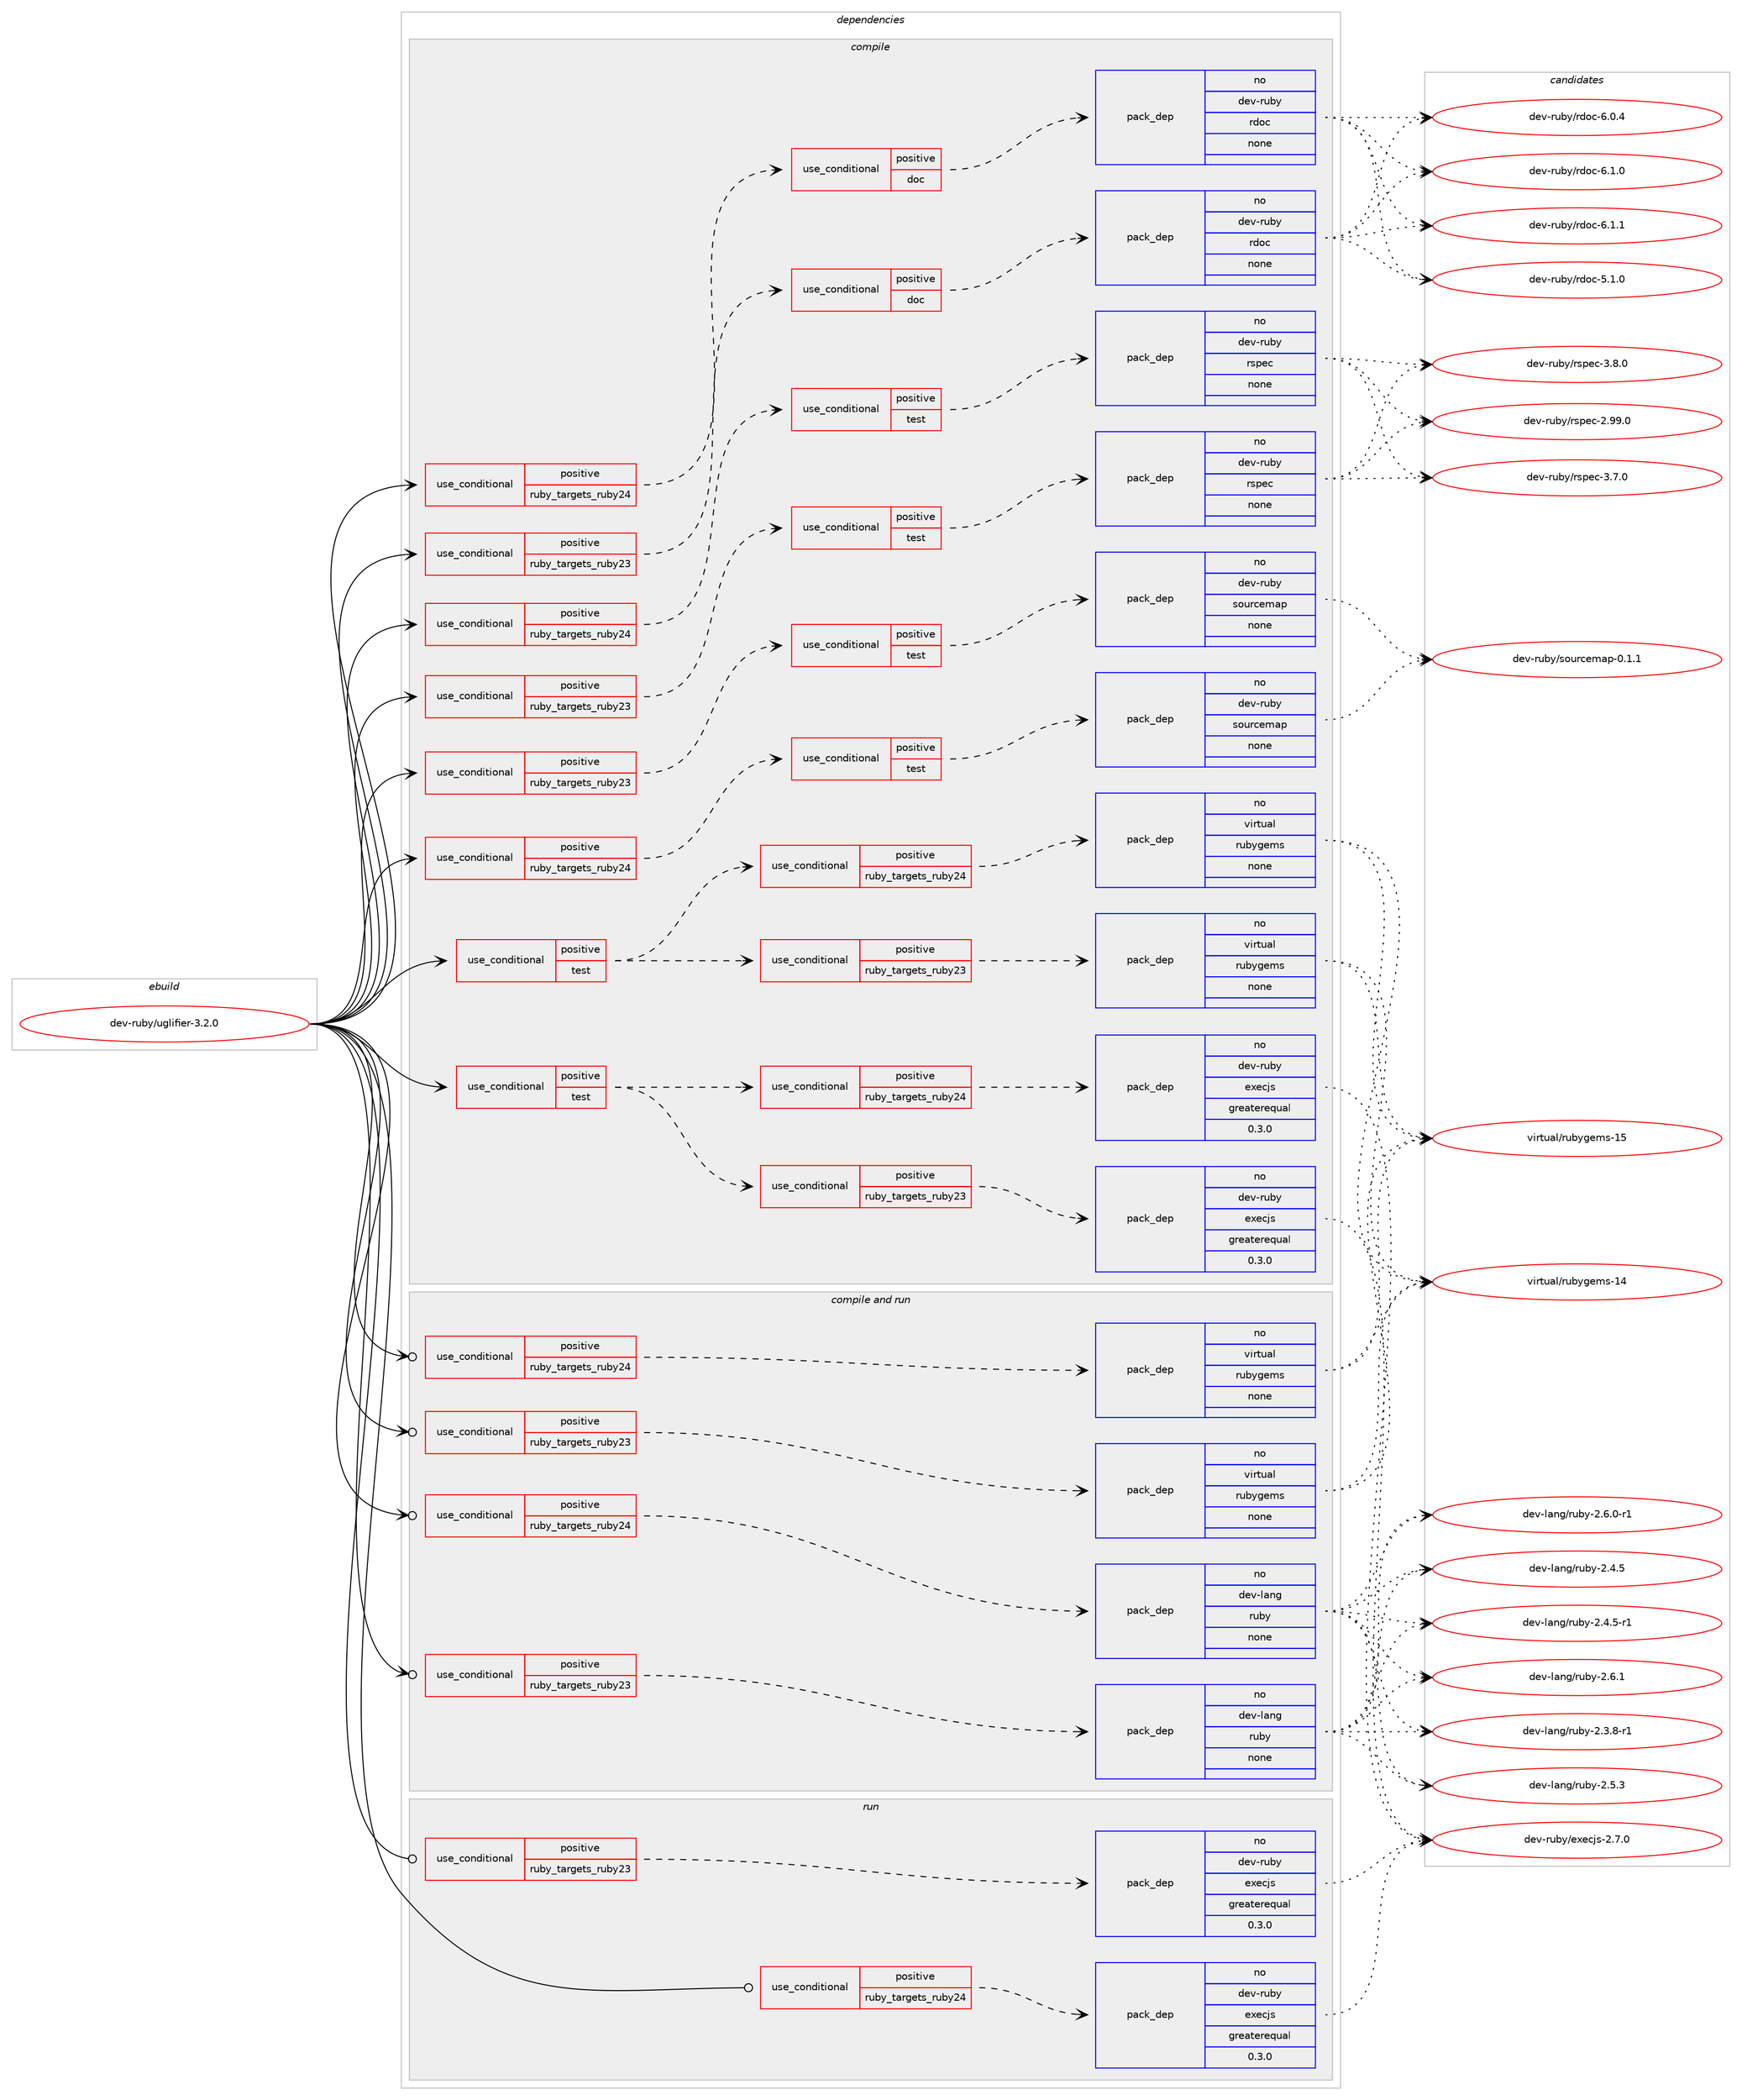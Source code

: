 digraph prolog {

# *************
# Graph options
# *************

newrank=true;
concentrate=true;
compound=true;
graph [rankdir=LR,fontname=Helvetica,fontsize=10,ranksep=1.5];#, ranksep=2.5, nodesep=0.2];
edge  [arrowhead=vee];
node  [fontname=Helvetica,fontsize=10];

# **********
# The ebuild
# **********

subgraph cluster_leftcol {
color=gray;
rank=same;
label=<<i>ebuild</i>>;
id [label="dev-ruby/uglifier-3.2.0", color=red, width=4, href="../dev-ruby/uglifier-3.2.0.svg"];
}

# ****************
# The dependencies
# ****************

subgraph cluster_midcol {
color=gray;
label=<<i>dependencies</i>>;
subgraph cluster_compile {
fillcolor="#eeeeee";
style=filled;
label=<<i>compile</i>>;
subgraph cond421486 {
dependency1535765 [label=<<TABLE BORDER="0" CELLBORDER="1" CELLSPACING="0" CELLPADDING="4"><TR><TD ROWSPAN="3" CELLPADDING="10">use_conditional</TD></TR><TR><TD>positive</TD></TR><TR><TD>ruby_targets_ruby23</TD></TR></TABLE>>, shape=none, color=red];
subgraph cond421487 {
dependency1535766 [label=<<TABLE BORDER="0" CELLBORDER="1" CELLSPACING="0" CELLPADDING="4"><TR><TD ROWSPAN="3" CELLPADDING="10">use_conditional</TD></TR><TR><TD>positive</TD></TR><TR><TD>doc</TD></TR></TABLE>>, shape=none, color=red];
subgraph pack1090763 {
dependency1535767 [label=<<TABLE BORDER="0" CELLBORDER="1" CELLSPACING="0" CELLPADDING="4" WIDTH="220"><TR><TD ROWSPAN="6" CELLPADDING="30">pack_dep</TD></TR><TR><TD WIDTH="110">no</TD></TR><TR><TD>dev-ruby</TD></TR><TR><TD>rdoc</TD></TR><TR><TD>none</TD></TR><TR><TD></TD></TR></TABLE>>, shape=none, color=blue];
}
dependency1535766:e -> dependency1535767:w [weight=20,style="dashed",arrowhead="vee"];
}
dependency1535765:e -> dependency1535766:w [weight=20,style="dashed",arrowhead="vee"];
}
id:e -> dependency1535765:w [weight=20,style="solid",arrowhead="vee"];
subgraph cond421488 {
dependency1535768 [label=<<TABLE BORDER="0" CELLBORDER="1" CELLSPACING="0" CELLPADDING="4"><TR><TD ROWSPAN="3" CELLPADDING="10">use_conditional</TD></TR><TR><TD>positive</TD></TR><TR><TD>ruby_targets_ruby23</TD></TR></TABLE>>, shape=none, color=red];
subgraph cond421489 {
dependency1535769 [label=<<TABLE BORDER="0" CELLBORDER="1" CELLSPACING="0" CELLPADDING="4"><TR><TD ROWSPAN="3" CELLPADDING="10">use_conditional</TD></TR><TR><TD>positive</TD></TR><TR><TD>test</TD></TR></TABLE>>, shape=none, color=red];
subgraph pack1090764 {
dependency1535770 [label=<<TABLE BORDER="0" CELLBORDER="1" CELLSPACING="0" CELLPADDING="4" WIDTH="220"><TR><TD ROWSPAN="6" CELLPADDING="30">pack_dep</TD></TR><TR><TD WIDTH="110">no</TD></TR><TR><TD>dev-ruby</TD></TR><TR><TD>rspec</TD></TR><TR><TD>none</TD></TR><TR><TD></TD></TR></TABLE>>, shape=none, color=blue];
}
dependency1535769:e -> dependency1535770:w [weight=20,style="dashed",arrowhead="vee"];
}
dependency1535768:e -> dependency1535769:w [weight=20,style="dashed",arrowhead="vee"];
}
id:e -> dependency1535768:w [weight=20,style="solid",arrowhead="vee"];
subgraph cond421490 {
dependency1535771 [label=<<TABLE BORDER="0" CELLBORDER="1" CELLSPACING="0" CELLPADDING="4"><TR><TD ROWSPAN="3" CELLPADDING="10">use_conditional</TD></TR><TR><TD>positive</TD></TR><TR><TD>ruby_targets_ruby23</TD></TR></TABLE>>, shape=none, color=red];
subgraph cond421491 {
dependency1535772 [label=<<TABLE BORDER="0" CELLBORDER="1" CELLSPACING="0" CELLPADDING="4"><TR><TD ROWSPAN="3" CELLPADDING="10">use_conditional</TD></TR><TR><TD>positive</TD></TR><TR><TD>test</TD></TR></TABLE>>, shape=none, color=red];
subgraph pack1090765 {
dependency1535773 [label=<<TABLE BORDER="0" CELLBORDER="1" CELLSPACING="0" CELLPADDING="4" WIDTH="220"><TR><TD ROWSPAN="6" CELLPADDING="30">pack_dep</TD></TR><TR><TD WIDTH="110">no</TD></TR><TR><TD>dev-ruby</TD></TR><TR><TD>sourcemap</TD></TR><TR><TD>none</TD></TR><TR><TD></TD></TR></TABLE>>, shape=none, color=blue];
}
dependency1535772:e -> dependency1535773:w [weight=20,style="dashed",arrowhead="vee"];
}
dependency1535771:e -> dependency1535772:w [weight=20,style="dashed",arrowhead="vee"];
}
id:e -> dependency1535771:w [weight=20,style="solid",arrowhead="vee"];
subgraph cond421492 {
dependency1535774 [label=<<TABLE BORDER="0" CELLBORDER="1" CELLSPACING="0" CELLPADDING="4"><TR><TD ROWSPAN="3" CELLPADDING="10">use_conditional</TD></TR><TR><TD>positive</TD></TR><TR><TD>ruby_targets_ruby24</TD></TR></TABLE>>, shape=none, color=red];
subgraph cond421493 {
dependency1535775 [label=<<TABLE BORDER="0" CELLBORDER="1" CELLSPACING="0" CELLPADDING="4"><TR><TD ROWSPAN="3" CELLPADDING="10">use_conditional</TD></TR><TR><TD>positive</TD></TR><TR><TD>doc</TD></TR></TABLE>>, shape=none, color=red];
subgraph pack1090766 {
dependency1535776 [label=<<TABLE BORDER="0" CELLBORDER="1" CELLSPACING="0" CELLPADDING="4" WIDTH="220"><TR><TD ROWSPAN="6" CELLPADDING="30">pack_dep</TD></TR><TR><TD WIDTH="110">no</TD></TR><TR><TD>dev-ruby</TD></TR><TR><TD>rdoc</TD></TR><TR><TD>none</TD></TR><TR><TD></TD></TR></TABLE>>, shape=none, color=blue];
}
dependency1535775:e -> dependency1535776:w [weight=20,style="dashed",arrowhead="vee"];
}
dependency1535774:e -> dependency1535775:w [weight=20,style="dashed",arrowhead="vee"];
}
id:e -> dependency1535774:w [weight=20,style="solid",arrowhead="vee"];
subgraph cond421494 {
dependency1535777 [label=<<TABLE BORDER="0" CELLBORDER="1" CELLSPACING="0" CELLPADDING="4"><TR><TD ROWSPAN="3" CELLPADDING="10">use_conditional</TD></TR><TR><TD>positive</TD></TR><TR><TD>ruby_targets_ruby24</TD></TR></TABLE>>, shape=none, color=red];
subgraph cond421495 {
dependency1535778 [label=<<TABLE BORDER="0" CELLBORDER="1" CELLSPACING="0" CELLPADDING="4"><TR><TD ROWSPAN="3" CELLPADDING="10">use_conditional</TD></TR><TR><TD>positive</TD></TR><TR><TD>test</TD></TR></TABLE>>, shape=none, color=red];
subgraph pack1090767 {
dependency1535779 [label=<<TABLE BORDER="0" CELLBORDER="1" CELLSPACING="0" CELLPADDING="4" WIDTH="220"><TR><TD ROWSPAN="6" CELLPADDING="30">pack_dep</TD></TR><TR><TD WIDTH="110">no</TD></TR><TR><TD>dev-ruby</TD></TR><TR><TD>rspec</TD></TR><TR><TD>none</TD></TR><TR><TD></TD></TR></TABLE>>, shape=none, color=blue];
}
dependency1535778:e -> dependency1535779:w [weight=20,style="dashed",arrowhead="vee"];
}
dependency1535777:e -> dependency1535778:w [weight=20,style="dashed",arrowhead="vee"];
}
id:e -> dependency1535777:w [weight=20,style="solid",arrowhead="vee"];
subgraph cond421496 {
dependency1535780 [label=<<TABLE BORDER="0" CELLBORDER="1" CELLSPACING="0" CELLPADDING="4"><TR><TD ROWSPAN="3" CELLPADDING="10">use_conditional</TD></TR><TR><TD>positive</TD></TR><TR><TD>ruby_targets_ruby24</TD></TR></TABLE>>, shape=none, color=red];
subgraph cond421497 {
dependency1535781 [label=<<TABLE BORDER="0" CELLBORDER="1" CELLSPACING="0" CELLPADDING="4"><TR><TD ROWSPAN="3" CELLPADDING="10">use_conditional</TD></TR><TR><TD>positive</TD></TR><TR><TD>test</TD></TR></TABLE>>, shape=none, color=red];
subgraph pack1090768 {
dependency1535782 [label=<<TABLE BORDER="0" CELLBORDER="1" CELLSPACING="0" CELLPADDING="4" WIDTH="220"><TR><TD ROWSPAN="6" CELLPADDING="30">pack_dep</TD></TR><TR><TD WIDTH="110">no</TD></TR><TR><TD>dev-ruby</TD></TR><TR><TD>sourcemap</TD></TR><TR><TD>none</TD></TR><TR><TD></TD></TR></TABLE>>, shape=none, color=blue];
}
dependency1535781:e -> dependency1535782:w [weight=20,style="dashed",arrowhead="vee"];
}
dependency1535780:e -> dependency1535781:w [weight=20,style="dashed",arrowhead="vee"];
}
id:e -> dependency1535780:w [weight=20,style="solid",arrowhead="vee"];
subgraph cond421498 {
dependency1535783 [label=<<TABLE BORDER="0" CELLBORDER="1" CELLSPACING="0" CELLPADDING="4"><TR><TD ROWSPAN="3" CELLPADDING="10">use_conditional</TD></TR><TR><TD>positive</TD></TR><TR><TD>test</TD></TR></TABLE>>, shape=none, color=red];
subgraph cond421499 {
dependency1535784 [label=<<TABLE BORDER="0" CELLBORDER="1" CELLSPACING="0" CELLPADDING="4"><TR><TD ROWSPAN="3" CELLPADDING="10">use_conditional</TD></TR><TR><TD>positive</TD></TR><TR><TD>ruby_targets_ruby23</TD></TR></TABLE>>, shape=none, color=red];
subgraph pack1090769 {
dependency1535785 [label=<<TABLE BORDER="0" CELLBORDER="1" CELLSPACING="0" CELLPADDING="4" WIDTH="220"><TR><TD ROWSPAN="6" CELLPADDING="30">pack_dep</TD></TR><TR><TD WIDTH="110">no</TD></TR><TR><TD>dev-ruby</TD></TR><TR><TD>execjs</TD></TR><TR><TD>greaterequal</TD></TR><TR><TD>0.3.0</TD></TR></TABLE>>, shape=none, color=blue];
}
dependency1535784:e -> dependency1535785:w [weight=20,style="dashed",arrowhead="vee"];
}
dependency1535783:e -> dependency1535784:w [weight=20,style="dashed",arrowhead="vee"];
subgraph cond421500 {
dependency1535786 [label=<<TABLE BORDER="0" CELLBORDER="1" CELLSPACING="0" CELLPADDING="4"><TR><TD ROWSPAN="3" CELLPADDING="10">use_conditional</TD></TR><TR><TD>positive</TD></TR><TR><TD>ruby_targets_ruby24</TD></TR></TABLE>>, shape=none, color=red];
subgraph pack1090770 {
dependency1535787 [label=<<TABLE BORDER="0" CELLBORDER="1" CELLSPACING="0" CELLPADDING="4" WIDTH="220"><TR><TD ROWSPAN="6" CELLPADDING="30">pack_dep</TD></TR><TR><TD WIDTH="110">no</TD></TR><TR><TD>dev-ruby</TD></TR><TR><TD>execjs</TD></TR><TR><TD>greaterequal</TD></TR><TR><TD>0.3.0</TD></TR></TABLE>>, shape=none, color=blue];
}
dependency1535786:e -> dependency1535787:w [weight=20,style="dashed",arrowhead="vee"];
}
dependency1535783:e -> dependency1535786:w [weight=20,style="dashed",arrowhead="vee"];
}
id:e -> dependency1535783:w [weight=20,style="solid",arrowhead="vee"];
subgraph cond421501 {
dependency1535788 [label=<<TABLE BORDER="0" CELLBORDER="1" CELLSPACING="0" CELLPADDING="4"><TR><TD ROWSPAN="3" CELLPADDING="10">use_conditional</TD></TR><TR><TD>positive</TD></TR><TR><TD>test</TD></TR></TABLE>>, shape=none, color=red];
subgraph cond421502 {
dependency1535789 [label=<<TABLE BORDER="0" CELLBORDER="1" CELLSPACING="0" CELLPADDING="4"><TR><TD ROWSPAN="3" CELLPADDING="10">use_conditional</TD></TR><TR><TD>positive</TD></TR><TR><TD>ruby_targets_ruby23</TD></TR></TABLE>>, shape=none, color=red];
subgraph pack1090771 {
dependency1535790 [label=<<TABLE BORDER="0" CELLBORDER="1" CELLSPACING="0" CELLPADDING="4" WIDTH="220"><TR><TD ROWSPAN="6" CELLPADDING="30">pack_dep</TD></TR><TR><TD WIDTH="110">no</TD></TR><TR><TD>virtual</TD></TR><TR><TD>rubygems</TD></TR><TR><TD>none</TD></TR><TR><TD></TD></TR></TABLE>>, shape=none, color=blue];
}
dependency1535789:e -> dependency1535790:w [weight=20,style="dashed",arrowhead="vee"];
}
dependency1535788:e -> dependency1535789:w [weight=20,style="dashed",arrowhead="vee"];
subgraph cond421503 {
dependency1535791 [label=<<TABLE BORDER="0" CELLBORDER="1" CELLSPACING="0" CELLPADDING="4"><TR><TD ROWSPAN="3" CELLPADDING="10">use_conditional</TD></TR><TR><TD>positive</TD></TR><TR><TD>ruby_targets_ruby24</TD></TR></TABLE>>, shape=none, color=red];
subgraph pack1090772 {
dependency1535792 [label=<<TABLE BORDER="0" CELLBORDER="1" CELLSPACING="0" CELLPADDING="4" WIDTH="220"><TR><TD ROWSPAN="6" CELLPADDING="30">pack_dep</TD></TR><TR><TD WIDTH="110">no</TD></TR><TR><TD>virtual</TD></TR><TR><TD>rubygems</TD></TR><TR><TD>none</TD></TR><TR><TD></TD></TR></TABLE>>, shape=none, color=blue];
}
dependency1535791:e -> dependency1535792:w [weight=20,style="dashed",arrowhead="vee"];
}
dependency1535788:e -> dependency1535791:w [weight=20,style="dashed",arrowhead="vee"];
}
id:e -> dependency1535788:w [weight=20,style="solid",arrowhead="vee"];
}
subgraph cluster_compileandrun {
fillcolor="#eeeeee";
style=filled;
label=<<i>compile and run</i>>;
subgraph cond421504 {
dependency1535793 [label=<<TABLE BORDER="0" CELLBORDER="1" CELLSPACING="0" CELLPADDING="4"><TR><TD ROWSPAN="3" CELLPADDING="10">use_conditional</TD></TR><TR><TD>positive</TD></TR><TR><TD>ruby_targets_ruby23</TD></TR></TABLE>>, shape=none, color=red];
subgraph pack1090773 {
dependency1535794 [label=<<TABLE BORDER="0" CELLBORDER="1" CELLSPACING="0" CELLPADDING="4" WIDTH="220"><TR><TD ROWSPAN="6" CELLPADDING="30">pack_dep</TD></TR><TR><TD WIDTH="110">no</TD></TR><TR><TD>dev-lang</TD></TR><TR><TD>ruby</TD></TR><TR><TD>none</TD></TR><TR><TD></TD></TR></TABLE>>, shape=none, color=blue];
}
dependency1535793:e -> dependency1535794:w [weight=20,style="dashed",arrowhead="vee"];
}
id:e -> dependency1535793:w [weight=20,style="solid",arrowhead="odotvee"];
subgraph cond421505 {
dependency1535795 [label=<<TABLE BORDER="0" CELLBORDER="1" CELLSPACING="0" CELLPADDING="4"><TR><TD ROWSPAN="3" CELLPADDING="10">use_conditional</TD></TR><TR><TD>positive</TD></TR><TR><TD>ruby_targets_ruby23</TD></TR></TABLE>>, shape=none, color=red];
subgraph pack1090774 {
dependency1535796 [label=<<TABLE BORDER="0" CELLBORDER="1" CELLSPACING="0" CELLPADDING="4" WIDTH="220"><TR><TD ROWSPAN="6" CELLPADDING="30">pack_dep</TD></TR><TR><TD WIDTH="110">no</TD></TR><TR><TD>virtual</TD></TR><TR><TD>rubygems</TD></TR><TR><TD>none</TD></TR><TR><TD></TD></TR></TABLE>>, shape=none, color=blue];
}
dependency1535795:e -> dependency1535796:w [weight=20,style="dashed",arrowhead="vee"];
}
id:e -> dependency1535795:w [weight=20,style="solid",arrowhead="odotvee"];
subgraph cond421506 {
dependency1535797 [label=<<TABLE BORDER="0" CELLBORDER="1" CELLSPACING="0" CELLPADDING="4"><TR><TD ROWSPAN="3" CELLPADDING="10">use_conditional</TD></TR><TR><TD>positive</TD></TR><TR><TD>ruby_targets_ruby24</TD></TR></TABLE>>, shape=none, color=red];
subgraph pack1090775 {
dependency1535798 [label=<<TABLE BORDER="0" CELLBORDER="1" CELLSPACING="0" CELLPADDING="4" WIDTH="220"><TR><TD ROWSPAN="6" CELLPADDING="30">pack_dep</TD></TR><TR><TD WIDTH="110">no</TD></TR><TR><TD>dev-lang</TD></TR><TR><TD>ruby</TD></TR><TR><TD>none</TD></TR><TR><TD></TD></TR></TABLE>>, shape=none, color=blue];
}
dependency1535797:e -> dependency1535798:w [weight=20,style="dashed",arrowhead="vee"];
}
id:e -> dependency1535797:w [weight=20,style="solid",arrowhead="odotvee"];
subgraph cond421507 {
dependency1535799 [label=<<TABLE BORDER="0" CELLBORDER="1" CELLSPACING="0" CELLPADDING="4"><TR><TD ROWSPAN="3" CELLPADDING="10">use_conditional</TD></TR><TR><TD>positive</TD></TR><TR><TD>ruby_targets_ruby24</TD></TR></TABLE>>, shape=none, color=red];
subgraph pack1090776 {
dependency1535800 [label=<<TABLE BORDER="0" CELLBORDER="1" CELLSPACING="0" CELLPADDING="4" WIDTH="220"><TR><TD ROWSPAN="6" CELLPADDING="30">pack_dep</TD></TR><TR><TD WIDTH="110">no</TD></TR><TR><TD>virtual</TD></TR><TR><TD>rubygems</TD></TR><TR><TD>none</TD></TR><TR><TD></TD></TR></TABLE>>, shape=none, color=blue];
}
dependency1535799:e -> dependency1535800:w [weight=20,style="dashed",arrowhead="vee"];
}
id:e -> dependency1535799:w [weight=20,style="solid",arrowhead="odotvee"];
}
subgraph cluster_run {
fillcolor="#eeeeee";
style=filled;
label=<<i>run</i>>;
subgraph cond421508 {
dependency1535801 [label=<<TABLE BORDER="0" CELLBORDER="1" CELLSPACING="0" CELLPADDING="4"><TR><TD ROWSPAN="3" CELLPADDING="10">use_conditional</TD></TR><TR><TD>positive</TD></TR><TR><TD>ruby_targets_ruby23</TD></TR></TABLE>>, shape=none, color=red];
subgraph pack1090777 {
dependency1535802 [label=<<TABLE BORDER="0" CELLBORDER="1" CELLSPACING="0" CELLPADDING="4" WIDTH="220"><TR><TD ROWSPAN="6" CELLPADDING="30">pack_dep</TD></TR><TR><TD WIDTH="110">no</TD></TR><TR><TD>dev-ruby</TD></TR><TR><TD>execjs</TD></TR><TR><TD>greaterequal</TD></TR><TR><TD>0.3.0</TD></TR></TABLE>>, shape=none, color=blue];
}
dependency1535801:e -> dependency1535802:w [weight=20,style="dashed",arrowhead="vee"];
}
id:e -> dependency1535801:w [weight=20,style="solid",arrowhead="odot"];
subgraph cond421509 {
dependency1535803 [label=<<TABLE BORDER="0" CELLBORDER="1" CELLSPACING="0" CELLPADDING="4"><TR><TD ROWSPAN="3" CELLPADDING="10">use_conditional</TD></TR><TR><TD>positive</TD></TR><TR><TD>ruby_targets_ruby24</TD></TR></TABLE>>, shape=none, color=red];
subgraph pack1090778 {
dependency1535804 [label=<<TABLE BORDER="0" CELLBORDER="1" CELLSPACING="0" CELLPADDING="4" WIDTH="220"><TR><TD ROWSPAN="6" CELLPADDING="30">pack_dep</TD></TR><TR><TD WIDTH="110">no</TD></TR><TR><TD>dev-ruby</TD></TR><TR><TD>execjs</TD></TR><TR><TD>greaterequal</TD></TR><TR><TD>0.3.0</TD></TR></TABLE>>, shape=none, color=blue];
}
dependency1535803:e -> dependency1535804:w [weight=20,style="dashed",arrowhead="vee"];
}
id:e -> dependency1535803:w [weight=20,style="solid",arrowhead="odot"];
}
}

# **************
# The candidates
# **************

subgraph cluster_choices {
rank=same;
color=gray;
label=<<i>candidates</i>>;

subgraph choice1090763 {
color=black;
nodesep=1;
choice10010111845114117981214711410011199455346494648 [label="dev-ruby/rdoc-5.1.0", color=red, width=4,href="../dev-ruby/rdoc-5.1.0.svg"];
choice10010111845114117981214711410011199455446484652 [label="dev-ruby/rdoc-6.0.4", color=red, width=4,href="../dev-ruby/rdoc-6.0.4.svg"];
choice10010111845114117981214711410011199455446494648 [label="dev-ruby/rdoc-6.1.0", color=red, width=4,href="../dev-ruby/rdoc-6.1.0.svg"];
choice10010111845114117981214711410011199455446494649 [label="dev-ruby/rdoc-6.1.1", color=red, width=4,href="../dev-ruby/rdoc-6.1.1.svg"];
dependency1535767:e -> choice10010111845114117981214711410011199455346494648:w [style=dotted,weight="100"];
dependency1535767:e -> choice10010111845114117981214711410011199455446484652:w [style=dotted,weight="100"];
dependency1535767:e -> choice10010111845114117981214711410011199455446494648:w [style=dotted,weight="100"];
dependency1535767:e -> choice10010111845114117981214711410011199455446494649:w [style=dotted,weight="100"];
}
subgraph choice1090764 {
color=black;
nodesep=1;
choice1001011184511411798121471141151121019945504657574648 [label="dev-ruby/rspec-2.99.0", color=red, width=4,href="../dev-ruby/rspec-2.99.0.svg"];
choice10010111845114117981214711411511210199455146554648 [label="dev-ruby/rspec-3.7.0", color=red, width=4,href="../dev-ruby/rspec-3.7.0.svg"];
choice10010111845114117981214711411511210199455146564648 [label="dev-ruby/rspec-3.8.0", color=red, width=4,href="../dev-ruby/rspec-3.8.0.svg"];
dependency1535770:e -> choice1001011184511411798121471141151121019945504657574648:w [style=dotted,weight="100"];
dependency1535770:e -> choice10010111845114117981214711411511210199455146554648:w [style=dotted,weight="100"];
dependency1535770:e -> choice10010111845114117981214711411511210199455146564648:w [style=dotted,weight="100"];
}
subgraph choice1090765 {
color=black;
nodesep=1;
choice1001011184511411798121471151111171149910110997112454846494649 [label="dev-ruby/sourcemap-0.1.1", color=red, width=4,href="../dev-ruby/sourcemap-0.1.1.svg"];
dependency1535773:e -> choice1001011184511411798121471151111171149910110997112454846494649:w [style=dotted,weight="100"];
}
subgraph choice1090766 {
color=black;
nodesep=1;
choice10010111845114117981214711410011199455346494648 [label="dev-ruby/rdoc-5.1.0", color=red, width=4,href="../dev-ruby/rdoc-5.1.0.svg"];
choice10010111845114117981214711410011199455446484652 [label="dev-ruby/rdoc-6.0.4", color=red, width=4,href="../dev-ruby/rdoc-6.0.4.svg"];
choice10010111845114117981214711410011199455446494648 [label="dev-ruby/rdoc-6.1.0", color=red, width=4,href="../dev-ruby/rdoc-6.1.0.svg"];
choice10010111845114117981214711410011199455446494649 [label="dev-ruby/rdoc-6.1.1", color=red, width=4,href="../dev-ruby/rdoc-6.1.1.svg"];
dependency1535776:e -> choice10010111845114117981214711410011199455346494648:w [style=dotted,weight="100"];
dependency1535776:e -> choice10010111845114117981214711410011199455446484652:w [style=dotted,weight="100"];
dependency1535776:e -> choice10010111845114117981214711410011199455446494648:w [style=dotted,weight="100"];
dependency1535776:e -> choice10010111845114117981214711410011199455446494649:w [style=dotted,weight="100"];
}
subgraph choice1090767 {
color=black;
nodesep=1;
choice1001011184511411798121471141151121019945504657574648 [label="dev-ruby/rspec-2.99.0", color=red, width=4,href="../dev-ruby/rspec-2.99.0.svg"];
choice10010111845114117981214711411511210199455146554648 [label="dev-ruby/rspec-3.7.0", color=red, width=4,href="../dev-ruby/rspec-3.7.0.svg"];
choice10010111845114117981214711411511210199455146564648 [label="dev-ruby/rspec-3.8.0", color=red, width=4,href="../dev-ruby/rspec-3.8.0.svg"];
dependency1535779:e -> choice1001011184511411798121471141151121019945504657574648:w [style=dotted,weight="100"];
dependency1535779:e -> choice10010111845114117981214711411511210199455146554648:w [style=dotted,weight="100"];
dependency1535779:e -> choice10010111845114117981214711411511210199455146564648:w [style=dotted,weight="100"];
}
subgraph choice1090768 {
color=black;
nodesep=1;
choice1001011184511411798121471151111171149910110997112454846494649 [label="dev-ruby/sourcemap-0.1.1", color=red, width=4,href="../dev-ruby/sourcemap-0.1.1.svg"];
dependency1535782:e -> choice1001011184511411798121471151111171149910110997112454846494649:w [style=dotted,weight="100"];
}
subgraph choice1090769 {
color=black;
nodesep=1;
choice10010111845114117981214710112010199106115455046554648 [label="dev-ruby/execjs-2.7.0", color=red, width=4,href="../dev-ruby/execjs-2.7.0.svg"];
dependency1535785:e -> choice10010111845114117981214710112010199106115455046554648:w [style=dotted,weight="100"];
}
subgraph choice1090770 {
color=black;
nodesep=1;
choice10010111845114117981214710112010199106115455046554648 [label="dev-ruby/execjs-2.7.0", color=red, width=4,href="../dev-ruby/execjs-2.7.0.svg"];
dependency1535787:e -> choice10010111845114117981214710112010199106115455046554648:w [style=dotted,weight="100"];
}
subgraph choice1090771 {
color=black;
nodesep=1;
choice118105114116117971084711411798121103101109115454952 [label="virtual/rubygems-14", color=red, width=4,href="../virtual/rubygems-14.svg"];
choice118105114116117971084711411798121103101109115454953 [label="virtual/rubygems-15", color=red, width=4,href="../virtual/rubygems-15.svg"];
dependency1535790:e -> choice118105114116117971084711411798121103101109115454952:w [style=dotted,weight="100"];
dependency1535790:e -> choice118105114116117971084711411798121103101109115454953:w [style=dotted,weight="100"];
}
subgraph choice1090772 {
color=black;
nodesep=1;
choice118105114116117971084711411798121103101109115454952 [label="virtual/rubygems-14", color=red, width=4,href="../virtual/rubygems-14.svg"];
choice118105114116117971084711411798121103101109115454953 [label="virtual/rubygems-15", color=red, width=4,href="../virtual/rubygems-15.svg"];
dependency1535792:e -> choice118105114116117971084711411798121103101109115454952:w [style=dotted,weight="100"];
dependency1535792:e -> choice118105114116117971084711411798121103101109115454953:w [style=dotted,weight="100"];
}
subgraph choice1090773 {
color=black;
nodesep=1;
choice100101118451089711010347114117981214550465146564511449 [label="dev-lang/ruby-2.3.8-r1", color=red, width=4,href="../dev-lang/ruby-2.3.8-r1.svg"];
choice10010111845108971101034711411798121455046524653 [label="dev-lang/ruby-2.4.5", color=red, width=4,href="../dev-lang/ruby-2.4.5.svg"];
choice100101118451089711010347114117981214550465246534511449 [label="dev-lang/ruby-2.4.5-r1", color=red, width=4,href="../dev-lang/ruby-2.4.5-r1.svg"];
choice10010111845108971101034711411798121455046534651 [label="dev-lang/ruby-2.5.3", color=red, width=4,href="../dev-lang/ruby-2.5.3.svg"];
choice100101118451089711010347114117981214550465446484511449 [label="dev-lang/ruby-2.6.0-r1", color=red, width=4,href="../dev-lang/ruby-2.6.0-r1.svg"];
choice10010111845108971101034711411798121455046544649 [label="dev-lang/ruby-2.6.1", color=red, width=4,href="../dev-lang/ruby-2.6.1.svg"];
dependency1535794:e -> choice100101118451089711010347114117981214550465146564511449:w [style=dotted,weight="100"];
dependency1535794:e -> choice10010111845108971101034711411798121455046524653:w [style=dotted,weight="100"];
dependency1535794:e -> choice100101118451089711010347114117981214550465246534511449:w [style=dotted,weight="100"];
dependency1535794:e -> choice10010111845108971101034711411798121455046534651:w [style=dotted,weight="100"];
dependency1535794:e -> choice100101118451089711010347114117981214550465446484511449:w [style=dotted,weight="100"];
dependency1535794:e -> choice10010111845108971101034711411798121455046544649:w [style=dotted,weight="100"];
}
subgraph choice1090774 {
color=black;
nodesep=1;
choice118105114116117971084711411798121103101109115454952 [label="virtual/rubygems-14", color=red, width=4,href="../virtual/rubygems-14.svg"];
choice118105114116117971084711411798121103101109115454953 [label="virtual/rubygems-15", color=red, width=4,href="../virtual/rubygems-15.svg"];
dependency1535796:e -> choice118105114116117971084711411798121103101109115454952:w [style=dotted,weight="100"];
dependency1535796:e -> choice118105114116117971084711411798121103101109115454953:w [style=dotted,weight="100"];
}
subgraph choice1090775 {
color=black;
nodesep=1;
choice100101118451089711010347114117981214550465146564511449 [label="dev-lang/ruby-2.3.8-r1", color=red, width=4,href="../dev-lang/ruby-2.3.8-r1.svg"];
choice10010111845108971101034711411798121455046524653 [label="dev-lang/ruby-2.4.5", color=red, width=4,href="../dev-lang/ruby-2.4.5.svg"];
choice100101118451089711010347114117981214550465246534511449 [label="dev-lang/ruby-2.4.5-r1", color=red, width=4,href="../dev-lang/ruby-2.4.5-r1.svg"];
choice10010111845108971101034711411798121455046534651 [label="dev-lang/ruby-2.5.3", color=red, width=4,href="../dev-lang/ruby-2.5.3.svg"];
choice100101118451089711010347114117981214550465446484511449 [label="dev-lang/ruby-2.6.0-r1", color=red, width=4,href="../dev-lang/ruby-2.6.0-r1.svg"];
choice10010111845108971101034711411798121455046544649 [label="dev-lang/ruby-2.6.1", color=red, width=4,href="../dev-lang/ruby-2.6.1.svg"];
dependency1535798:e -> choice100101118451089711010347114117981214550465146564511449:w [style=dotted,weight="100"];
dependency1535798:e -> choice10010111845108971101034711411798121455046524653:w [style=dotted,weight="100"];
dependency1535798:e -> choice100101118451089711010347114117981214550465246534511449:w [style=dotted,weight="100"];
dependency1535798:e -> choice10010111845108971101034711411798121455046534651:w [style=dotted,weight="100"];
dependency1535798:e -> choice100101118451089711010347114117981214550465446484511449:w [style=dotted,weight="100"];
dependency1535798:e -> choice10010111845108971101034711411798121455046544649:w [style=dotted,weight="100"];
}
subgraph choice1090776 {
color=black;
nodesep=1;
choice118105114116117971084711411798121103101109115454952 [label="virtual/rubygems-14", color=red, width=4,href="../virtual/rubygems-14.svg"];
choice118105114116117971084711411798121103101109115454953 [label="virtual/rubygems-15", color=red, width=4,href="../virtual/rubygems-15.svg"];
dependency1535800:e -> choice118105114116117971084711411798121103101109115454952:w [style=dotted,weight="100"];
dependency1535800:e -> choice118105114116117971084711411798121103101109115454953:w [style=dotted,weight="100"];
}
subgraph choice1090777 {
color=black;
nodesep=1;
choice10010111845114117981214710112010199106115455046554648 [label="dev-ruby/execjs-2.7.0", color=red, width=4,href="../dev-ruby/execjs-2.7.0.svg"];
dependency1535802:e -> choice10010111845114117981214710112010199106115455046554648:w [style=dotted,weight="100"];
}
subgraph choice1090778 {
color=black;
nodesep=1;
choice10010111845114117981214710112010199106115455046554648 [label="dev-ruby/execjs-2.7.0", color=red, width=4,href="../dev-ruby/execjs-2.7.0.svg"];
dependency1535804:e -> choice10010111845114117981214710112010199106115455046554648:w [style=dotted,weight="100"];
}
}

}

